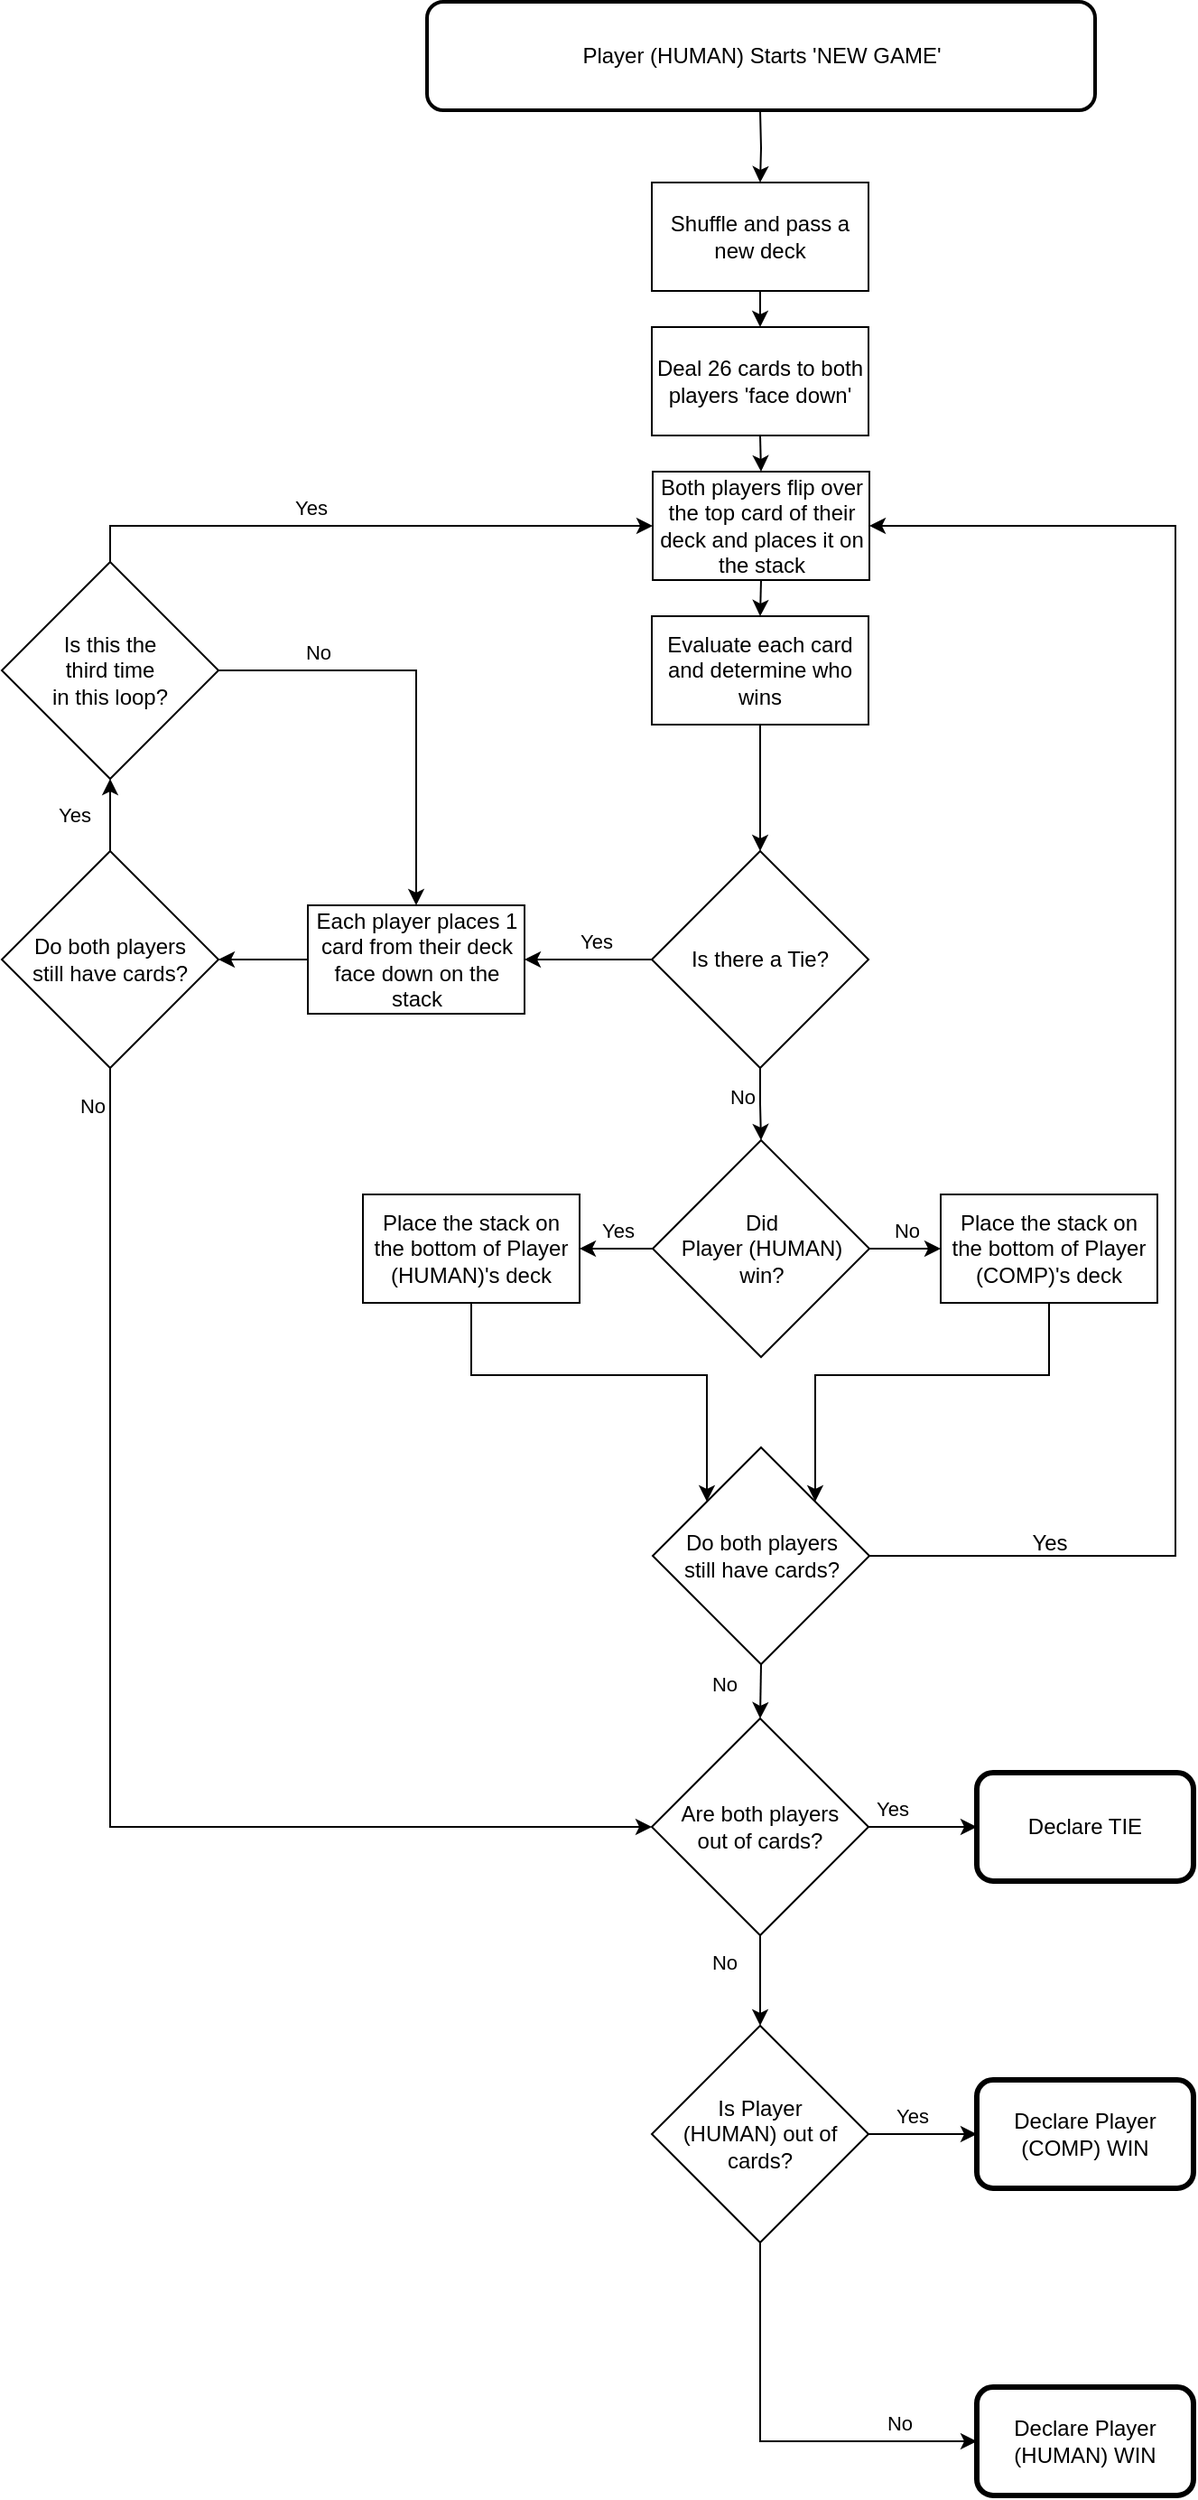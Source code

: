 <mxfile version="28.0.9">
  <diagram name="Page-1" id="w9bj289T6TOkk4ie-54E">
    <mxGraphModel dx="2382" dy="1312" grid="1" gridSize="10" guides="1" tooltips="1" connect="1" arrows="1" fold="1" page="1" pageScale="1" pageWidth="850" pageHeight="1100" math="0" shadow="0">
      <root>
        <mxCell id="0" />
        <mxCell id="1" parent="0" />
        <mxCell id="anDsvR2QcBUNCINx-AgC-4" style="edgeStyle=orthogonalEdgeStyle;rounded=0;orthogonalLoop=1;jettySize=auto;html=1;exitX=0.5;exitY=1;exitDx=0;exitDy=0;entryX=0.5;entryY=0;entryDx=0;entryDy=0;" edge="1" parent="1" target="anDsvR2QcBUNCINx-AgC-2">
          <mxGeometry relative="1" as="geometry">
            <mxPoint x="600" y="120" as="sourcePoint" />
          </mxGeometry>
        </mxCell>
        <mxCell id="anDsvR2QcBUNCINx-AgC-1" value="Player (HUMAN) Starts &#39;NEW GAME&#39;" style="rounded=1;whiteSpace=wrap;html=1;perimeterSpacing=0;strokeWidth=2;" vertex="1" parent="1">
          <mxGeometry x="415.5" y="60" width="370" height="60" as="geometry" />
        </mxCell>
        <mxCell id="anDsvR2QcBUNCINx-AgC-6" style="edgeStyle=orthogonalEdgeStyle;rounded=0;orthogonalLoop=1;jettySize=auto;html=1;exitX=0.5;exitY=1;exitDx=0;exitDy=0;entryX=0.5;entryY=0;entryDx=0;entryDy=0;" edge="1" parent="1" source="anDsvR2QcBUNCINx-AgC-2" target="anDsvR2QcBUNCINx-AgC-5">
          <mxGeometry relative="1" as="geometry" />
        </mxCell>
        <mxCell id="anDsvR2QcBUNCINx-AgC-2" value="Shuffle and pass a new deck" style="rounded=0;whiteSpace=wrap;html=1;" vertex="1" parent="1">
          <mxGeometry x="540" y="160" width="120" height="60" as="geometry" />
        </mxCell>
        <mxCell id="anDsvR2QcBUNCINx-AgC-8" style="edgeStyle=orthogonalEdgeStyle;rounded=0;orthogonalLoop=1;jettySize=auto;html=1;exitX=0.5;exitY=1;exitDx=0;exitDy=0;entryX=0.5;entryY=0;entryDx=0;entryDy=0;" edge="1" parent="1" source="anDsvR2QcBUNCINx-AgC-5" target="anDsvR2QcBUNCINx-AgC-7">
          <mxGeometry relative="1" as="geometry" />
        </mxCell>
        <mxCell id="anDsvR2QcBUNCINx-AgC-5" value="Deal 26 cards to both players &#39;face down&#39;" style="rounded=0;whiteSpace=wrap;html=1;" vertex="1" parent="1">
          <mxGeometry x="540" y="240" width="120" height="60" as="geometry" />
        </mxCell>
        <mxCell id="anDsvR2QcBUNCINx-AgC-11" style="edgeStyle=orthogonalEdgeStyle;rounded=0;orthogonalLoop=1;jettySize=auto;html=1;exitX=0.5;exitY=1;exitDx=0;exitDy=0;entryX=0.5;entryY=0;entryDx=0;entryDy=0;" edge="1" parent="1" source="anDsvR2QcBUNCINx-AgC-7" target="anDsvR2QcBUNCINx-AgC-10">
          <mxGeometry relative="1" as="geometry" />
        </mxCell>
        <mxCell id="anDsvR2QcBUNCINx-AgC-7" value="Both players flip over the top card of their deck and places it on the stack" style="rounded=0;whiteSpace=wrap;html=1;" vertex="1" parent="1">
          <mxGeometry x="540.5" y="320" width="120" height="60" as="geometry" />
        </mxCell>
        <mxCell id="anDsvR2QcBUNCINx-AgC-22" style="edgeStyle=orthogonalEdgeStyle;rounded=0;orthogonalLoop=1;jettySize=auto;html=1;exitX=0.5;exitY=1;exitDx=0;exitDy=0;entryX=0.5;entryY=0;entryDx=0;entryDy=0;" edge="1" parent="1" source="anDsvR2QcBUNCINx-AgC-10" target="anDsvR2QcBUNCINx-AgC-21">
          <mxGeometry relative="1" as="geometry" />
        </mxCell>
        <mxCell id="anDsvR2QcBUNCINx-AgC-10" value="Evaluate each card and determine who wins" style="rounded=0;whiteSpace=wrap;html=1;" vertex="1" parent="1">
          <mxGeometry x="540" y="400" width="120" height="60" as="geometry" />
        </mxCell>
        <mxCell id="anDsvR2QcBUNCINx-AgC-25" style="edgeStyle=orthogonalEdgeStyle;rounded=0;orthogonalLoop=1;jettySize=auto;html=1;exitX=0;exitY=0.5;exitDx=0;exitDy=0;entryX=1;entryY=0.5;entryDx=0;entryDy=0;" edge="1" parent="1" source="anDsvR2QcBUNCINx-AgC-14" target="anDsvR2QcBUNCINx-AgC-20">
          <mxGeometry relative="1" as="geometry" />
        </mxCell>
        <mxCell id="anDsvR2QcBUNCINx-AgC-14" value="Each player places 1 card from their deck face down on the stack" style="rounded=0;whiteSpace=wrap;html=1;" vertex="1" parent="1">
          <mxGeometry x="349.5" y="560" width="120" height="60" as="geometry" />
        </mxCell>
        <mxCell id="anDsvR2QcBUNCINx-AgC-27" style="edgeStyle=orthogonalEdgeStyle;rounded=0;orthogonalLoop=1;jettySize=auto;html=1;exitX=0.5;exitY=0;exitDx=0;exitDy=0;entryX=0.5;entryY=1;entryDx=0;entryDy=0;" edge="1" parent="1" source="anDsvR2QcBUNCINx-AgC-20" target="anDsvR2QcBUNCINx-AgC-26">
          <mxGeometry relative="1" as="geometry" />
        </mxCell>
        <mxCell id="anDsvR2QcBUNCINx-AgC-33" value="Yes" style="edgeLabel;html=1;align=center;verticalAlign=middle;resizable=0;points=[];" vertex="1" connectable="0" parent="anDsvR2QcBUNCINx-AgC-27">
          <mxGeometry x="0.033" y="1" relative="1" as="geometry">
            <mxPoint x="-19" as="offset" />
          </mxGeometry>
        </mxCell>
        <mxCell id="anDsvR2QcBUNCINx-AgC-50" style="edgeStyle=orthogonalEdgeStyle;rounded=0;orthogonalLoop=1;jettySize=auto;html=1;exitX=0.5;exitY=1;exitDx=0;exitDy=0;entryX=0;entryY=0.5;entryDx=0;entryDy=0;" edge="1" parent="1" source="anDsvR2QcBUNCINx-AgC-20" target="anDsvR2QcBUNCINx-AgC-62">
          <mxGeometry relative="1" as="geometry">
            <mxPoint x="240" y="860" as="targetPoint" />
            <Array as="points">
              <mxPoint x="240" y="1070" />
            </Array>
          </mxGeometry>
        </mxCell>
        <mxCell id="anDsvR2QcBUNCINx-AgC-51" value="No" style="edgeLabel;html=1;align=center;verticalAlign=middle;resizable=0;points=[];" vertex="1" connectable="0" parent="anDsvR2QcBUNCINx-AgC-50">
          <mxGeometry x="-0.368" y="3" relative="1" as="geometry">
            <mxPoint x="-13" y="-207" as="offset" />
          </mxGeometry>
        </mxCell>
        <mxCell id="anDsvR2QcBUNCINx-AgC-20" value="Do both players&lt;div&gt;still have cards?&lt;/div&gt;" style="rhombus;whiteSpace=wrap;html=1;" vertex="1" parent="1">
          <mxGeometry x="180" y="530" width="120" height="120" as="geometry" />
        </mxCell>
        <mxCell id="anDsvR2QcBUNCINx-AgC-23" style="edgeStyle=orthogonalEdgeStyle;rounded=0;orthogonalLoop=1;jettySize=auto;html=1;exitX=0;exitY=0.5;exitDx=0;exitDy=0;entryX=1;entryY=0.5;entryDx=0;entryDy=0;" edge="1" parent="1" source="anDsvR2QcBUNCINx-AgC-21" target="anDsvR2QcBUNCINx-AgC-14">
          <mxGeometry relative="1" as="geometry" />
        </mxCell>
        <mxCell id="anDsvR2QcBUNCINx-AgC-24" value="Yes" style="edgeLabel;html=1;align=center;verticalAlign=middle;resizable=0;points=[];" vertex="1" connectable="0" parent="anDsvR2QcBUNCINx-AgC-23">
          <mxGeometry x="-0.116" y="3" relative="1" as="geometry">
            <mxPoint y="-13" as="offset" />
          </mxGeometry>
        </mxCell>
        <mxCell id="anDsvR2QcBUNCINx-AgC-36" style="edgeStyle=orthogonalEdgeStyle;rounded=0;orthogonalLoop=1;jettySize=auto;html=1;exitX=0.5;exitY=1;exitDx=0;exitDy=0;entryX=0.5;entryY=0;entryDx=0;entryDy=0;" edge="1" parent="1" source="anDsvR2QcBUNCINx-AgC-21" target="anDsvR2QcBUNCINx-AgC-35">
          <mxGeometry relative="1" as="geometry" />
        </mxCell>
        <mxCell id="anDsvR2QcBUNCINx-AgC-37" value="No" style="edgeLabel;html=1;align=center;verticalAlign=middle;resizable=0;points=[];" vertex="1" connectable="0" parent="anDsvR2QcBUNCINx-AgC-36">
          <mxGeometry x="-0.243" y="4" relative="1" as="geometry">
            <mxPoint x="-14" as="offset" />
          </mxGeometry>
        </mxCell>
        <mxCell id="anDsvR2QcBUNCINx-AgC-21" value="Is there a Tie?" style="rhombus;whiteSpace=wrap;html=1;" vertex="1" parent="1">
          <mxGeometry x="540" y="530" width="120" height="120" as="geometry" />
        </mxCell>
        <mxCell id="anDsvR2QcBUNCINx-AgC-28" style="edgeStyle=orthogonalEdgeStyle;rounded=0;orthogonalLoop=1;jettySize=auto;html=1;exitX=1;exitY=0.5;exitDx=0;exitDy=0;" edge="1" parent="1" source="anDsvR2QcBUNCINx-AgC-26" target="anDsvR2QcBUNCINx-AgC-14">
          <mxGeometry relative="1" as="geometry" />
        </mxCell>
        <mxCell id="anDsvR2QcBUNCINx-AgC-29" value="No" style="edgeLabel;html=1;align=center;verticalAlign=middle;resizable=0;points=[];" vertex="1" connectable="0" parent="anDsvR2QcBUNCINx-AgC-28">
          <mxGeometry x="-0.533" y="4" relative="1" as="geometry">
            <mxPoint x="-1" y="-6" as="offset" />
          </mxGeometry>
        </mxCell>
        <mxCell id="anDsvR2QcBUNCINx-AgC-30" style="edgeStyle=orthogonalEdgeStyle;rounded=0;orthogonalLoop=1;jettySize=auto;html=1;exitX=0.5;exitY=0;exitDx=0;exitDy=0;entryX=0;entryY=0.5;entryDx=0;entryDy=0;" edge="1" parent="1" source="anDsvR2QcBUNCINx-AgC-26" target="anDsvR2QcBUNCINx-AgC-7">
          <mxGeometry relative="1" as="geometry" />
        </mxCell>
        <mxCell id="anDsvR2QcBUNCINx-AgC-31" value="Yes" style="edgeLabel;html=1;align=center;verticalAlign=middle;resizable=0;points=[];" vertex="1" connectable="0" parent="anDsvR2QcBUNCINx-AgC-30">
          <mxGeometry x="-0.162" y="-1" relative="1" as="geometry">
            <mxPoint x="-4" y="-11" as="offset" />
          </mxGeometry>
        </mxCell>
        <mxCell id="anDsvR2QcBUNCINx-AgC-26" value="Is this the&lt;div&gt;third time&lt;/div&gt;&lt;div&gt;in this loop?&lt;/div&gt;" style="rhombus;whiteSpace=wrap;html=1;" vertex="1" parent="1">
          <mxGeometry x="180" y="370" width="120" height="120" as="geometry" />
        </mxCell>
        <mxCell id="anDsvR2QcBUNCINx-AgC-40" style="edgeStyle=orthogonalEdgeStyle;rounded=0;orthogonalLoop=1;jettySize=auto;html=1;exitX=1;exitY=0.5;exitDx=0;exitDy=0;entryX=0;entryY=0.5;entryDx=0;entryDy=0;" edge="1" parent="1" source="anDsvR2QcBUNCINx-AgC-35" target="anDsvR2QcBUNCINx-AgC-38">
          <mxGeometry relative="1" as="geometry" />
        </mxCell>
        <mxCell id="anDsvR2QcBUNCINx-AgC-43" value="No" style="edgeLabel;html=1;align=center;verticalAlign=middle;resizable=0;points=[];" vertex="1" connectable="0" parent="anDsvR2QcBUNCINx-AgC-40">
          <mxGeometry x="-0.452" y="3" relative="1" as="geometry">
            <mxPoint x="9" y="-7" as="offset" />
          </mxGeometry>
        </mxCell>
        <mxCell id="anDsvR2QcBUNCINx-AgC-41" style="edgeStyle=orthogonalEdgeStyle;rounded=0;orthogonalLoop=1;jettySize=auto;html=1;exitX=0;exitY=0.5;exitDx=0;exitDy=0;" edge="1" parent="1" source="anDsvR2QcBUNCINx-AgC-35" target="anDsvR2QcBUNCINx-AgC-39">
          <mxGeometry relative="1" as="geometry" />
        </mxCell>
        <mxCell id="anDsvR2QcBUNCINx-AgC-42" value="Yes" style="edgeLabel;html=1;align=center;verticalAlign=middle;resizable=0;points=[];" vertex="1" connectable="0" parent="anDsvR2QcBUNCINx-AgC-41">
          <mxGeometry x="-0.35" y="-4" relative="1" as="geometry">
            <mxPoint x="-7" y="-6" as="offset" />
          </mxGeometry>
        </mxCell>
        <mxCell id="anDsvR2QcBUNCINx-AgC-35" value="Did&lt;div&gt;Player (HUMAN)&lt;/div&gt;&lt;div&gt;win?&lt;/div&gt;" style="rhombus;whiteSpace=wrap;html=1;" vertex="1" parent="1">
          <mxGeometry x="540.5" y="690" width="120" height="120" as="geometry" />
        </mxCell>
        <mxCell id="anDsvR2QcBUNCINx-AgC-45" style="edgeStyle=orthogonalEdgeStyle;rounded=0;orthogonalLoop=1;jettySize=auto;html=1;exitX=0.5;exitY=1;exitDx=0;exitDy=0;entryX=1;entryY=0;entryDx=0;entryDy=0;" edge="1" parent="1" source="anDsvR2QcBUNCINx-AgC-38" target="anDsvR2QcBUNCINx-AgC-44">
          <mxGeometry relative="1" as="geometry" />
        </mxCell>
        <mxCell id="anDsvR2QcBUNCINx-AgC-38" value="Place the stack on the bottom of Player (COMP)&#39;s deck" style="rounded=0;whiteSpace=wrap;html=1;" vertex="1" parent="1">
          <mxGeometry x="700" y="720" width="120" height="60" as="geometry" />
        </mxCell>
        <mxCell id="anDsvR2QcBUNCINx-AgC-46" style="edgeStyle=orthogonalEdgeStyle;rounded=0;orthogonalLoop=1;jettySize=auto;html=1;exitX=0.5;exitY=1;exitDx=0;exitDy=0;entryX=0;entryY=0;entryDx=0;entryDy=0;" edge="1" parent="1" source="anDsvR2QcBUNCINx-AgC-39" target="anDsvR2QcBUNCINx-AgC-44">
          <mxGeometry relative="1" as="geometry" />
        </mxCell>
        <mxCell id="anDsvR2QcBUNCINx-AgC-39" value="Place the stack on the bottom of Player (HUMAN)&#39;s deck" style="rounded=0;whiteSpace=wrap;html=1;" vertex="1" parent="1">
          <mxGeometry x="380" y="720" width="120" height="60" as="geometry" />
        </mxCell>
        <mxCell id="anDsvR2QcBUNCINx-AgC-47" style="edgeStyle=orthogonalEdgeStyle;rounded=0;orthogonalLoop=1;jettySize=auto;html=1;exitX=1;exitY=0.5;exitDx=0;exitDy=0;entryX=1;entryY=0.5;entryDx=0;entryDy=0;" edge="1" parent="1" source="anDsvR2QcBUNCINx-AgC-44" target="anDsvR2QcBUNCINx-AgC-7">
          <mxGeometry relative="1" as="geometry">
            <Array as="points">
              <mxPoint x="830" y="920" />
              <mxPoint x="830" y="350" />
            </Array>
          </mxGeometry>
        </mxCell>
        <mxCell id="anDsvR2QcBUNCINx-AgC-63" style="edgeStyle=orthogonalEdgeStyle;rounded=0;orthogonalLoop=1;jettySize=auto;html=1;exitX=0.5;exitY=1;exitDx=0;exitDy=0;entryX=0.5;entryY=0;entryDx=0;entryDy=0;" edge="1" parent="1" source="anDsvR2QcBUNCINx-AgC-44" target="anDsvR2QcBUNCINx-AgC-62">
          <mxGeometry relative="1" as="geometry" />
        </mxCell>
        <mxCell id="anDsvR2QcBUNCINx-AgC-64" value="No" style="edgeLabel;html=1;align=center;verticalAlign=middle;resizable=0;points=[];" vertex="1" connectable="0" parent="anDsvR2QcBUNCINx-AgC-63">
          <mxGeometry x="-0.285" y="1" relative="1" as="geometry">
            <mxPoint x="-21" as="offset" />
          </mxGeometry>
        </mxCell>
        <mxCell id="anDsvR2QcBUNCINx-AgC-44" value="Do both players&lt;div&gt;still have cards?&lt;/div&gt;" style="rhombus;whiteSpace=wrap;html=1;" vertex="1" parent="1">
          <mxGeometry x="540.5" y="860" width="120" height="120" as="geometry" />
        </mxCell>
        <mxCell id="anDsvR2QcBUNCINx-AgC-60" style="edgeStyle=orthogonalEdgeStyle;rounded=0;orthogonalLoop=1;jettySize=auto;html=1;exitX=1;exitY=0.5;exitDx=0;exitDy=0;entryX=0;entryY=0.5;entryDx=0;entryDy=0;" edge="1" parent="1" source="anDsvR2QcBUNCINx-AgC-62" target="anDsvR2QcBUNCINx-AgC-55">
          <mxGeometry relative="1" as="geometry">
            <mxPoint x="180" y="920" as="sourcePoint" />
          </mxGeometry>
        </mxCell>
        <mxCell id="anDsvR2QcBUNCINx-AgC-61" value="Yes" style="edgeLabel;html=1;align=center;verticalAlign=middle;resizable=0;points=[];" vertex="1" connectable="0" parent="anDsvR2QcBUNCINx-AgC-60">
          <mxGeometry x="0.096" y="-3" relative="1" as="geometry">
            <mxPoint x="-20" y="-13" as="offset" />
          </mxGeometry>
        </mxCell>
        <mxCell id="anDsvR2QcBUNCINx-AgC-53" value="Yes" style="text;html=1;align=center;verticalAlign=middle;resizable=0;points=[];autosize=1;strokeColor=none;fillColor=none;" vertex="1" parent="1">
          <mxGeometry x="740" y="898" width="40" height="30" as="geometry" />
        </mxCell>
        <mxCell id="anDsvR2QcBUNCINx-AgC-55" value="Declare TIE" style="rounded=1;whiteSpace=wrap;html=1;strokeWidth=3;" vertex="1" parent="1">
          <mxGeometry x="720" y="1040" width="120" height="60" as="geometry" />
        </mxCell>
        <mxCell id="anDsvR2QcBUNCINx-AgC-67" style="edgeStyle=orthogonalEdgeStyle;rounded=0;orthogonalLoop=1;jettySize=auto;html=1;exitX=0.5;exitY=1;exitDx=0;exitDy=0;entryX=0.5;entryY=0;entryDx=0;entryDy=0;" edge="1" parent="1" source="anDsvR2QcBUNCINx-AgC-62" target="anDsvR2QcBUNCINx-AgC-66">
          <mxGeometry relative="1" as="geometry" />
        </mxCell>
        <mxCell id="anDsvR2QcBUNCINx-AgC-68" value="No" style="edgeLabel;html=1;align=center;verticalAlign=middle;resizable=0;points=[];" vertex="1" connectable="0" parent="anDsvR2QcBUNCINx-AgC-67">
          <mxGeometry x="-0.406" y="-2" relative="1" as="geometry">
            <mxPoint x="-18" as="offset" />
          </mxGeometry>
        </mxCell>
        <mxCell id="anDsvR2QcBUNCINx-AgC-62" value="Are both players&lt;div&gt;out of cards?&lt;/div&gt;" style="rhombus;whiteSpace=wrap;html=1;" vertex="1" parent="1">
          <mxGeometry x="540" y="1010" width="120" height="120" as="geometry" />
        </mxCell>
        <mxCell id="anDsvR2QcBUNCINx-AgC-71" style="edgeStyle=orthogonalEdgeStyle;rounded=0;orthogonalLoop=1;jettySize=auto;html=1;exitX=1;exitY=0.5;exitDx=0;exitDy=0;entryX=0;entryY=0.5;entryDx=0;entryDy=0;" edge="1" parent="1" source="anDsvR2QcBUNCINx-AgC-66" target="anDsvR2QcBUNCINx-AgC-69">
          <mxGeometry relative="1" as="geometry" />
        </mxCell>
        <mxCell id="anDsvR2QcBUNCINx-AgC-72" value="Yes" style="edgeLabel;html=1;align=center;verticalAlign=middle;resizable=0;points=[];" vertex="1" connectable="0" parent="anDsvR2QcBUNCINx-AgC-71">
          <mxGeometry x="-0.204" y="3" relative="1" as="geometry">
            <mxPoint y="-7" as="offset" />
          </mxGeometry>
        </mxCell>
        <mxCell id="anDsvR2QcBUNCINx-AgC-73" style="edgeStyle=orthogonalEdgeStyle;rounded=0;orthogonalLoop=1;jettySize=auto;html=1;exitX=0.5;exitY=1;exitDx=0;exitDy=0;entryX=0;entryY=0.5;entryDx=0;entryDy=0;" edge="1" parent="1" source="anDsvR2QcBUNCINx-AgC-66" target="anDsvR2QcBUNCINx-AgC-70">
          <mxGeometry relative="1" as="geometry" />
        </mxCell>
        <mxCell id="anDsvR2QcBUNCINx-AgC-74" value="No" style="edgeLabel;html=1;align=center;verticalAlign=middle;resizable=0;points=[];" vertex="1" connectable="0" parent="anDsvR2QcBUNCINx-AgC-73">
          <mxGeometry x="0.625" y="4" relative="1" as="geometry">
            <mxPoint y="-6" as="offset" />
          </mxGeometry>
        </mxCell>
        <mxCell id="anDsvR2QcBUNCINx-AgC-66" value="Is Player&lt;div&gt;(HUMAN) out of cards?&lt;/div&gt;" style="rhombus;whiteSpace=wrap;html=1;" vertex="1" parent="1">
          <mxGeometry x="540" y="1180" width="120" height="120" as="geometry" />
        </mxCell>
        <mxCell id="anDsvR2QcBUNCINx-AgC-69" value="Declare Player (COMP) WIN" style="rounded=1;whiteSpace=wrap;html=1;strokeWidth=3;" vertex="1" parent="1">
          <mxGeometry x="720" y="1210" width="120" height="60" as="geometry" />
        </mxCell>
        <mxCell id="anDsvR2QcBUNCINx-AgC-70" value="Declare Player (HUMAN) WIN" style="rounded=1;whiteSpace=wrap;html=1;strokeWidth=3;" vertex="1" parent="1">
          <mxGeometry x="720" y="1380" width="120" height="60" as="geometry" />
        </mxCell>
      </root>
    </mxGraphModel>
  </diagram>
</mxfile>
